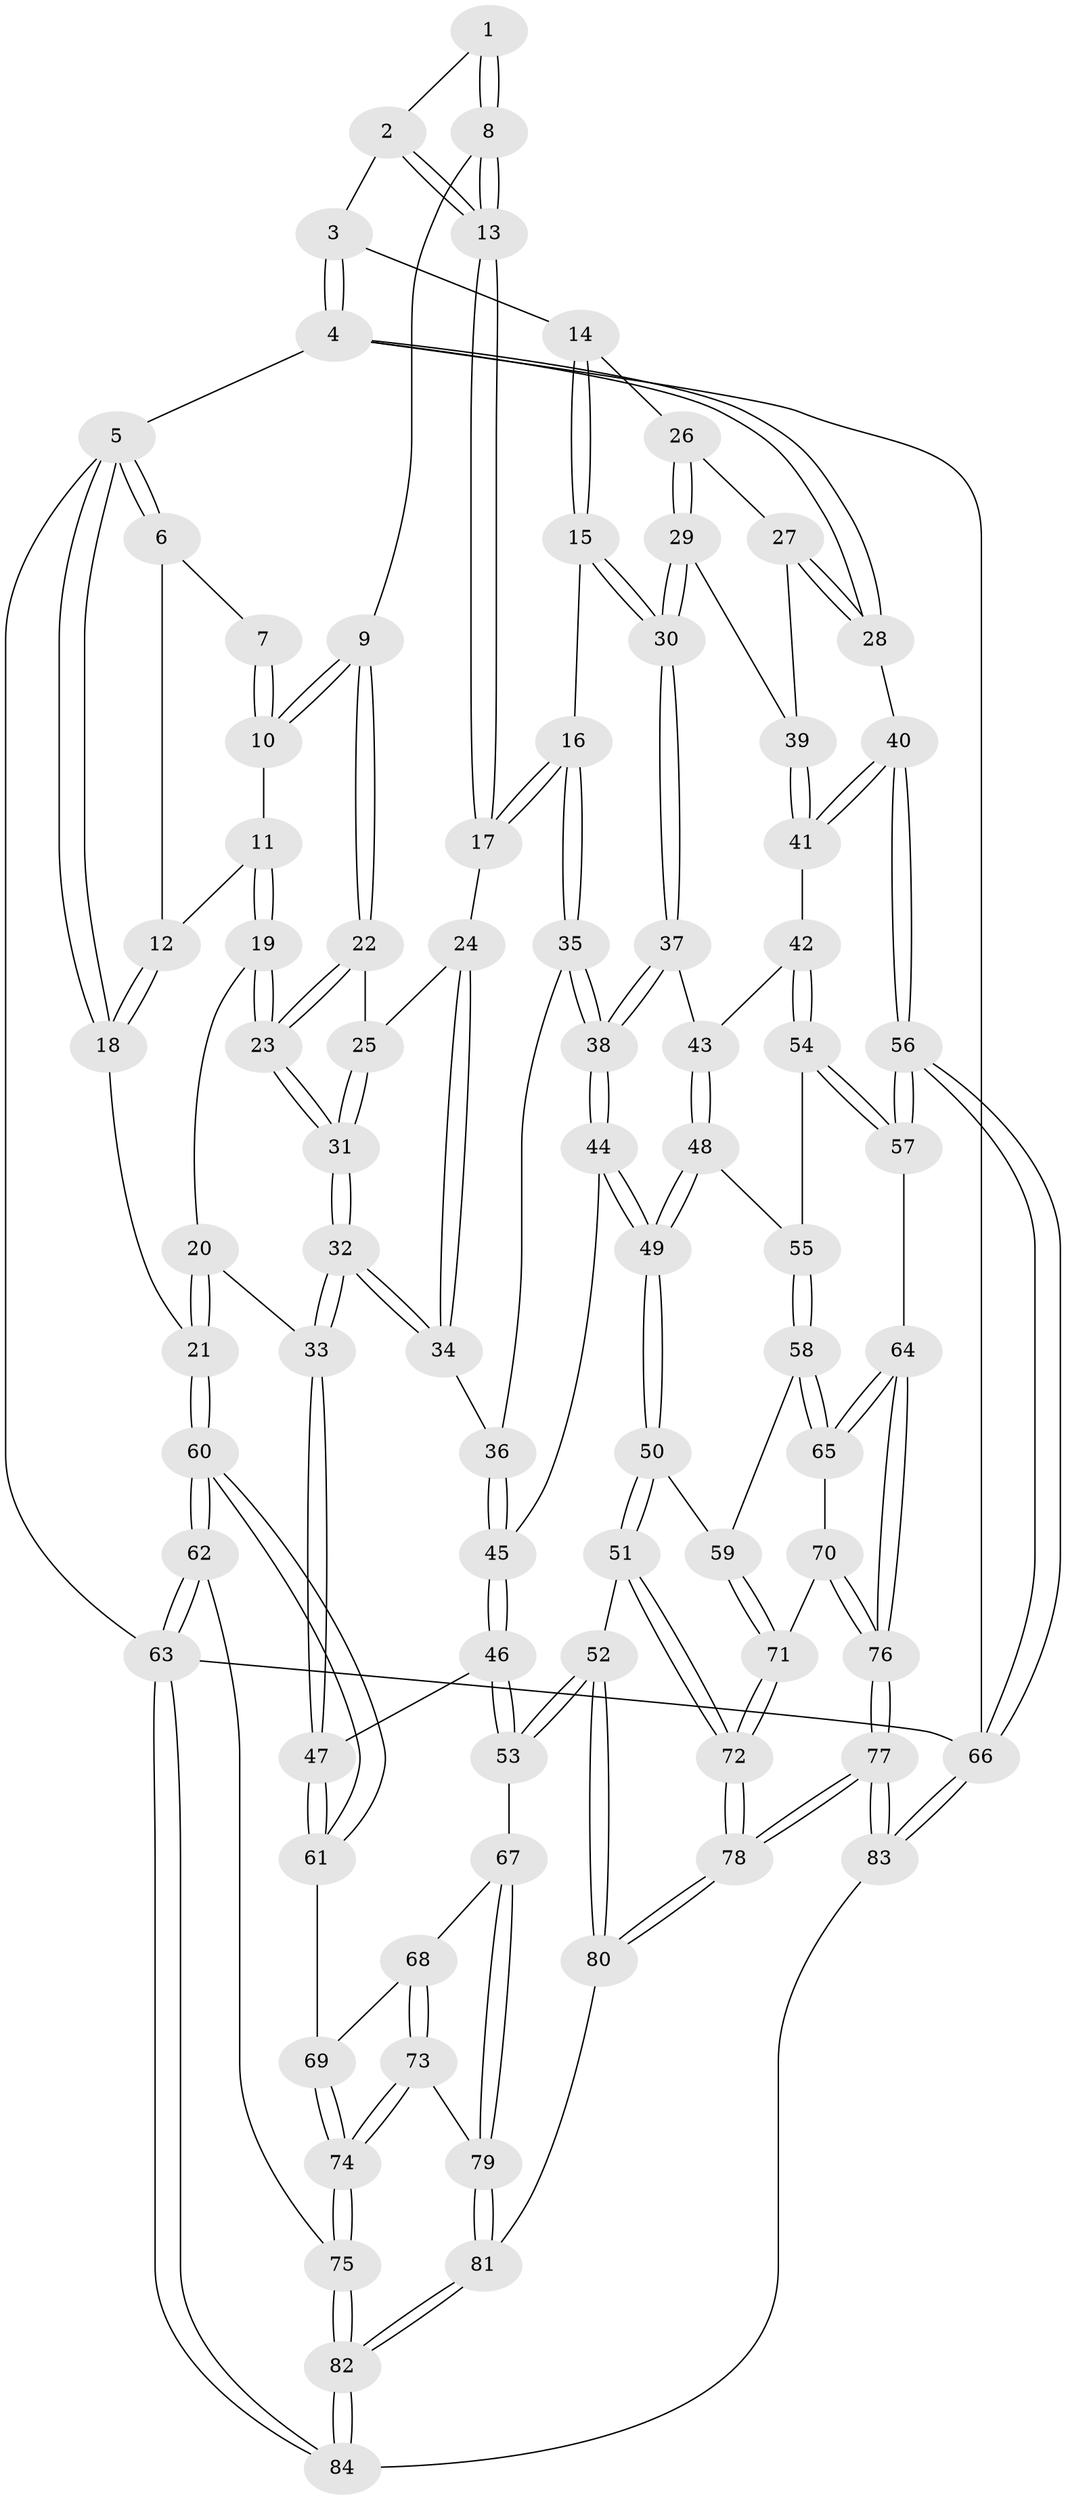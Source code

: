 // coarse degree distribution, {3: 0.6862745098039216, 4: 0.09803921568627451, 2: 0.13725490196078433, 5: 0.058823529411764705, 6: 0.0196078431372549}
// Generated by graph-tools (version 1.1) at 2025/54/03/04/25 22:54:39]
// undirected, 84 vertices, 207 edges
graph export_dot {
  node [color=gray90,style=filled];
  1 [pos="+0.37315598914096204+0"];
  2 [pos="+0.5609994362625611+0"];
  3 [pos="+0.7748105560332199+0"];
  4 [pos="+1+0"];
  5 [pos="+0+0"];
  6 [pos="+0.03591618423903052+0"];
  7 [pos="+0.10543628281777133+0"];
  8 [pos="+0.34807424128506687+0.07287217468844784"];
  9 [pos="+0.31339453630402325+0.16033671777675965"];
  10 [pos="+0.1752722773910816+0.06348010711683971"];
  11 [pos="+0.15610209865634486+0.16539318580386003"];
  12 [pos="+0.08786321177185749+0.17149136082744573"];
  13 [pos="+0.4930622533626616+0.1759614705385116"];
  14 [pos="+0.7786401273407096+0.06836089423510962"];
  15 [pos="+0.5466800560836366+0.25875352710399574"];
  16 [pos="+0.5018218880984112+0.2522960135614493"];
  17 [pos="+0.4937257873325459+0.2455810982903643"];
  18 [pos="+0+0.30335147263782086"];
  19 [pos="+0.19980659652137073+0.22501089628254312"];
  20 [pos="+0.18684475575546255+0.23824520401606927"];
  21 [pos="+0+0.43523828510310725"];
  22 [pos="+0.3136138207733476+0.19294246311243396"];
  23 [pos="+0.2380776640899237+0.2296291591674423"];
  24 [pos="+0.42533693403402933+0.246090869876456"];
  25 [pos="+0.3463304854291838+0.2140807308094621"];
  26 [pos="+0.7905382211892734+0.09940937902682742"];
  27 [pos="+0.9431556946492542+0.26451925013653654"];
  28 [pos="+1+0.27427732139578304"];
  29 [pos="+0.7070660594042382+0.3763736029106764"];
  30 [pos="+0.6916848638307698+0.3893166054396982"];
  31 [pos="+0.27471928749677926+0.4273053285634698"];
  32 [pos="+0.27585232625246336+0.4491804130490484"];
  33 [pos="+0.18486285330676328+0.52588109458954"];
  34 [pos="+0.29151973944361675+0.44497124303098773"];
  35 [pos="+0.45989873152377436+0.4402091659964197"];
  36 [pos="+0.35750872766334785+0.4471711526733605"];
  37 [pos="+0.6850525923701108+0.4302168633837197"];
  38 [pos="+0.5509922645769114+0.5218169456066821"];
  39 [pos="+0.8829542706011683+0.34918595235012434"];
  40 [pos="+1+0.542109768474149"];
  41 [pos="+0.9269169283845898+0.5423355266966988"];
  42 [pos="+0.911490681071177+0.5507625187371845"];
  43 [pos="+0.7726291352201184+0.5243194039366504"];
  44 [pos="+0.5470112045204445+0.5471537910503789"];
  45 [pos="+0.4306817490762611+0.5834754520998681"];
  46 [pos="+0.36820714440108254+0.6179971544212493"];
  47 [pos="+0.14746314566377866+0.5630071873420721"];
  48 [pos="+0.71189889516185+0.6470593988129588"];
  49 [pos="+0.5710560437118193+0.6407137730497701"];
  50 [pos="+0.543491914965156+0.7146609322900407"];
  51 [pos="+0.5256082403025806+0.7338117429641123"];
  52 [pos="+0.4674576693805389+0.7538039879801033"];
  53 [pos="+0.4673601289439181+0.7538100437520571"];
  54 [pos="+0.8776358122970497+0.6633231089019507"];
  55 [pos="+0.7130234726040594+0.6486662217948483"];
  56 [pos="+1+1"];
  57 [pos="+0.8742202746351352+0.7996857855659422"];
  58 [pos="+0.7421250126353426+0.7416636451696301"];
  59 [pos="+0.6695080314674313+0.769077530700095"];
  60 [pos="+0+0.5749044086526641"];
  61 [pos="+0.10868682073865141+0.5821593911686613"];
  62 [pos="+0+0.6978994396021533"];
  63 [pos="+0+1"];
  64 [pos="+0.8419666035396925+0.800411222673486"];
  65 [pos="+0.8217846467686183+0.7926697030386847"];
  66 [pos="+1+1"];
  67 [pos="+0.4629414203667108+0.7563659011519719"];
  68 [pos="+0.3545556759148764+0.7732052059664889"];
  69 [pos="+0.1280895164478871+0.6082627251359517"];
  70 [pos="+0.6881179620761042+0.8395156435103256"];
  71 [pos="+0.6675849332359066+0.8165655422737934"];
  72 [pos="+0.5903352713654264+0.8561500689787793"];
  73 [pos="+0.3259794221167701+0.8371950054952739"];
  74 [pos="+0.2557830416264756+0.9287770965110143"];
  75 [pos="+0.25174650271400095+0.9964593737745001"];
  76 [pos="+0.6861911652590712+0.960945439208262"];
  77 [pos="+0.6439259457167998+1"];
  78 [pos="+0.5989925045011939+0.9801081682474333"];
  79 [pos="+0.4172925605719833+0.8711469826982613"];
  80 [pos="+0.508839926714197+0.9353432914604685"];
  81 [pos="+0.4119132066012041+0.9337603652839916"];
  82 [pos="+0.26159568903431735+1"];
  83 [pos="+0.6767367319008114+1"];
  84 [pos="+0.2312883506244804+1"];
  1 -- 2;
  1 -- 8;
  1 -- 8;
  2 -- 3;
  2 -- 13;
  2 -- 13;
  3 -- 4;
  3 -- 4;
  3 -- 14;
  4 -- 5;
  4 -- 28;
  4 -- 28;
  4 -- 66;
  5 -- 6;
  5 -- 6;
  5 -- 18;
  5 -- 18;
  5 -- 63;
  6 -- 7;
  6 -- 12;
  7 -- 10;
  7 -- 10;
  8 -- 9;
  8 -- 13;
  8 -- 13;
  9 -- 10;
  9 -- 10;
  9 -- 22;
  9 -- 22;
  10 -- 11;
  11 -- 12;
  11 -- 19;
  11 -- 19;
  12 -- 18;
  12 -- 18;
  13 -- 17;
  13 -- 17;
  14 -- 15;
  14 -- 15;
  14 -- 26;
  15 -- 16;
  15 -- 30;
  15 -- 30;
  16 -- 17;
  16 -- 17;
  16 -- 35;
  16 -- 35;
  17 -- 24;
  18 -- 21;
  19 -- 20;
  19 -- 23;
  19 -- 23;
  20 -- 21;
  20 -- 21;
  20 -- 33;
  21 -- 60;
  21 -- 60;
  22 -- 23;
  22 -- 23;
  22 -- 25;
  23 -- 31;
  23 -- 31;
  24 -- 25;
  24 -- 34;
  24 -- 34;
  25 -- 31;
  25 -- 31;
  26 -- 27;
  26 -- 29;
  26 -- 29;
  27 -- 28;
  27 -- 28;
  27 -- 39;
  28 -- 40;
  29 -- 30;
  29 -- 30;
  29 -- 39;
  30 -- 37;
  30 -- 37;
  31 -- 32;
  31 -- 32;
  32 -- 33;
  32 -- 33;
  32 -- 34;
  32 -- 34;
  33 -- 47;
  33 -- 47;
  34 -- 36;
  35 -- 36;
  35 -- 38;
  35 -- 38;
  36 -- 45;
  36 -- 45;
  37 -- 38;
  37 -- 38;
  37 -- 43;
  38 -- 44;
  38 -- 44;
  39 -- 41;
  39 -- 41;
  40 -- 41;
  40 -- 41;
  40 -- 56;
  40 -- 56;
  41 -- 42;
  42 -- 43;
  42 -- 54;
  42 -- 54;
  43 -- 48;
  43 -- 48;
  44 -- 45;
  44 -- 49;
  44 -- 49;
  45 -- 46;
  45 -- 46;
  46 -- 47;
  46 -- 53;
  46 -- 53;
  47 -- 61;
  47 -- 61;
  48 -- 49;
  48 -- 49;
  48 -- 55;
  49 -- 50;
  49 -- 50;
  50 -- 51;
  50 -- 51;
  50 -- 59;
  51 -- 52;
  51 -- 72;
  51 -- 72;
  52 -- 53;
  52 -- 53;
  52 -- 80;
  52 -- 80;
  53 -- 67;
  54 -- 55;
  54 -- 57;
  54 -- 57;
  55 -- 58;
  55 -- 58;
  56 -- 57;
  56 -- 57;
  56 -- 66;
  56 -- 66;
  57 -- 64;
  58 -- 59;
  58 -- 65;
  58 -- 65;
  59 -- 71;
  59 -- 71;
  60 -- 61;
  60 -- 61;
  60 -- 62;
  60 -- 62;
  61 -- 69;
  62 -- 63;
  62 -- 63;
  62 -- 75;
  63 -- 84;
  63 -- 84;
  63 -- 66;
  64 -- 65;
  64 -- 65;
  64 -- 76;
  64 -- 76;
  65 -- 70;
  66 -- 83;
  66 -- 83;
  67 -- 68;
  67 -- 79;
  67 -- 79;
  68 -- 69;
  68 -- 73;
  68 -- 73;
  69 -- 74;
  69 -- 74;
  70 -- 71;
  70 -- 76;
  70 -- 76;
  71 -- 72;
  71 -- 72;
  72 -- 78;
  72 -- 78;
  73 -- 74;
  73 -- 74;
  73 -- 79;
  74 -- 75;
  74 -- 75;
  75 -- 82;
  75 -- 82;
  76 -- 77;
  76 -- 77;
  77 -- 78;
  77 -- 78;
  77 -- 83;
  77 -- 83;
  78 -- 80;
  78 -- 80;
  79 -- 81;
  79 -- 81;
  80 -- 81;
  81 -- 82;
  81 -- 82;
  82 -- 84;
  82 -- 84;
  83 -- 84;
}
